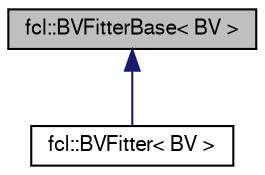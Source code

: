 digraph "fcl::BVFitterBase&lt; BV &gt;"
{
  edge [fontname="FreeSans",fontsize="10",labelfontname="FreeSans",labelfontsize="10"];
  node [fontname="FreeSans",fontsize="10",shape=record];
  Node1 [label="fcl::BVFitterBase\< BV \>",height=0.2,width=0.4,color="black", fillcolor="grey75", style="filled" fontcolor="black"];
  Node1 -> Node2 [dir="back",color="midnightblue",fontsize="10",style="solid",fontname="FreeSans"];
  Node2 [label="fcl::BVFitter\< BV \>",height=0.2,width=0.4,color="black", fillcolor="white", style="filled",URL="$a00008.html",tooltip="The class for the default algorithm fitting a bounding volume to a set of points. ..."];
}
